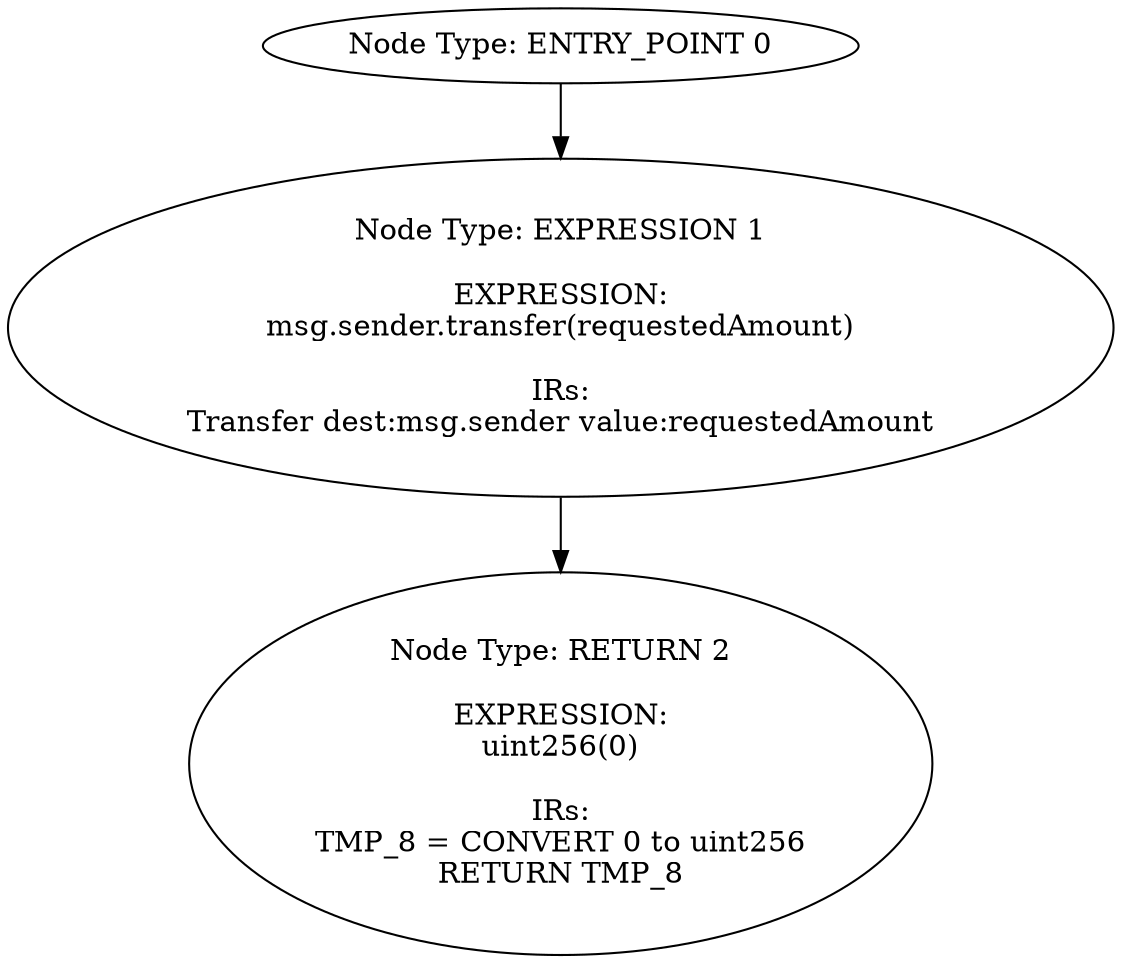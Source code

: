 digraph{
0[label="Node Type: ENTRY_POINT 0
"];
0->1;
1[label="Node Type: EXPRESSION 1

EXPRESSION:
msg.sender.transfer(requestedAmount)

IRs:
Transfer dest:msg.sender value:requestedAmount"];
1->2;
2[label="Node Type: RETURN 2

EXPRESSION:
uint256(0)

IRs:
TMP_8 = CONVERT 0 to uint256
RETURN TMP_8"];
}
